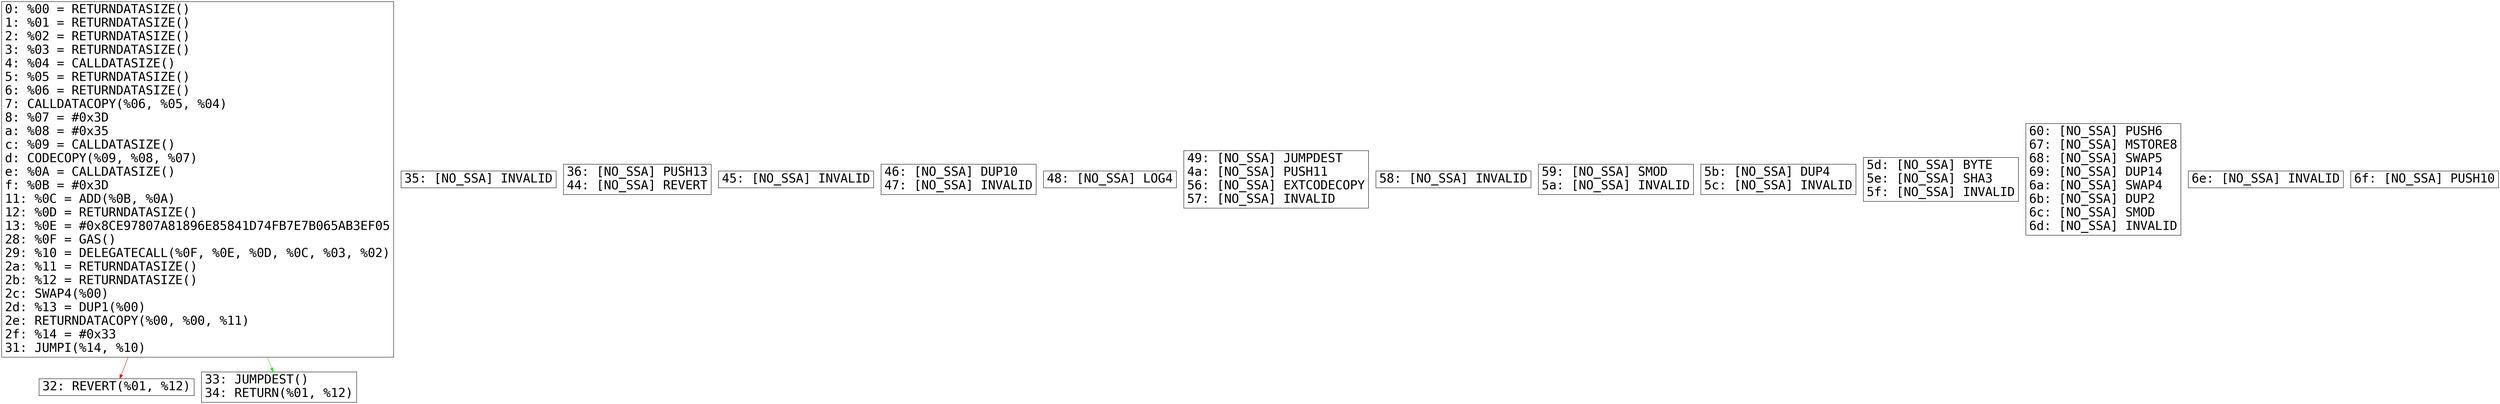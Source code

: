 digraph "graph.cfg.gv" {
	subgraph global {
		node [fontname=Courier fontsize=30.0 rank=same shape=box]
		block_0 [label="0: %00 = RETURNDATASIZE()\l1: %01 = RETURNDATASIZE()\l2: %02 = RETURNDATASIZE()\l3: %03 = RETURNDATASIZE()\l4: %04 = CALLDATASIZE()\l5: %05 = RETURNDATASIZE()\l6: %06 = RETURNDATASIZE()\l7: CALLDATACOPY(%06, %05, %04)\l8: %07 = #0x3D\la: %08 = #0x35\lc: %09 = CALLDATASIZE()\ld: CODECOPY(%09, %08, %07)\le: %0A = CALLDATASIZE()\lf: %0B = #0x3D\l11: %0C = ADD(%0B, %0A)\l12: %0D = RETURNDATASIZE()\l13: %0E = #0x8CE97807A81896E85841D74FB7E7B065AB3EF05\l28: %0F = GAS()\l29: %10 = DELEGATECALL(%0F, %0E, %0D, %0C, %03, %02)\l2a: %11 = RETURNDATASIZE()\l2b: %12 = RETURNDATASIZE()\l2c: SWAP4(%00)\l2d: %13 = DUP1(%00)\l2e: RETURNDATACOPY(%00, %00, %11)\l2f: %14 = #0x33\l31: JUMPI(%14, %10)\l"]
		block_32 [label="32: REVERT(%01, %12)\l"]
		block_33 [label="33: JUMPDEST()\l34: RETURN(%01, %12)\l"]
		block_35 [label="35: [NO_SSA] INVALID\l"]
		block_36 [label="36: [NO_SSA] PUSH13\l44: [NO_SSA] REVERT\l"]
		block_45 [label="45: [NO_SSA] INVALID\l"]
		block_46 [label="46: [NO_SSA] DUP10\l47: [NO_SSA] INVALID\l"]
		block_48 [label="48: [NO_SSA] LOG4\l"]
		block_49 [label="49: [NO_SSA] JUMPDEST\l4a: [NO_SSA] PUSH11\l56: [NO_SSA] EXTCODECOPY\l57: [NO_SSA] INVALID\l"]
		block_58 [label="58: [NO_SSA] INVALID\l"]
		block_59 [label="59: [NO_SSA] SMOD\l5a: [NO_SSA] INVALID\l"]
		block_5b [label="5b: [NO_SSA] DUP4\l5c: [NO_SSA] INVALID\l"]
		block_5d [label="5d: [NO_SSA] BYTE\l5e: [NO_SSA] SHA3\l5f: [NO_SSA] INVALID\l"]
		block_60 [label="60: [NO_SSA] PUSH6\l67: [NO_SSA] MSTORE8\l68: [NO_SSA] SWAP5\l69: [NO_SSA] DUP14\l6a: [NO_SSA] SWAP4\l6b: [NO_SSA] DUP2\l6c: [NO_SSA] SMOD\l6d: [NO_SSA] INVALID\l"]
		block_6e [label="6e: [NO_SSA] INVALID\l"]
		block_6f [label="6f: [NO_SSA] PUSH10\l"]
	}
	block_0 -> block_33 [color=green]
	block_0 -> block_32 [color=red]
}
